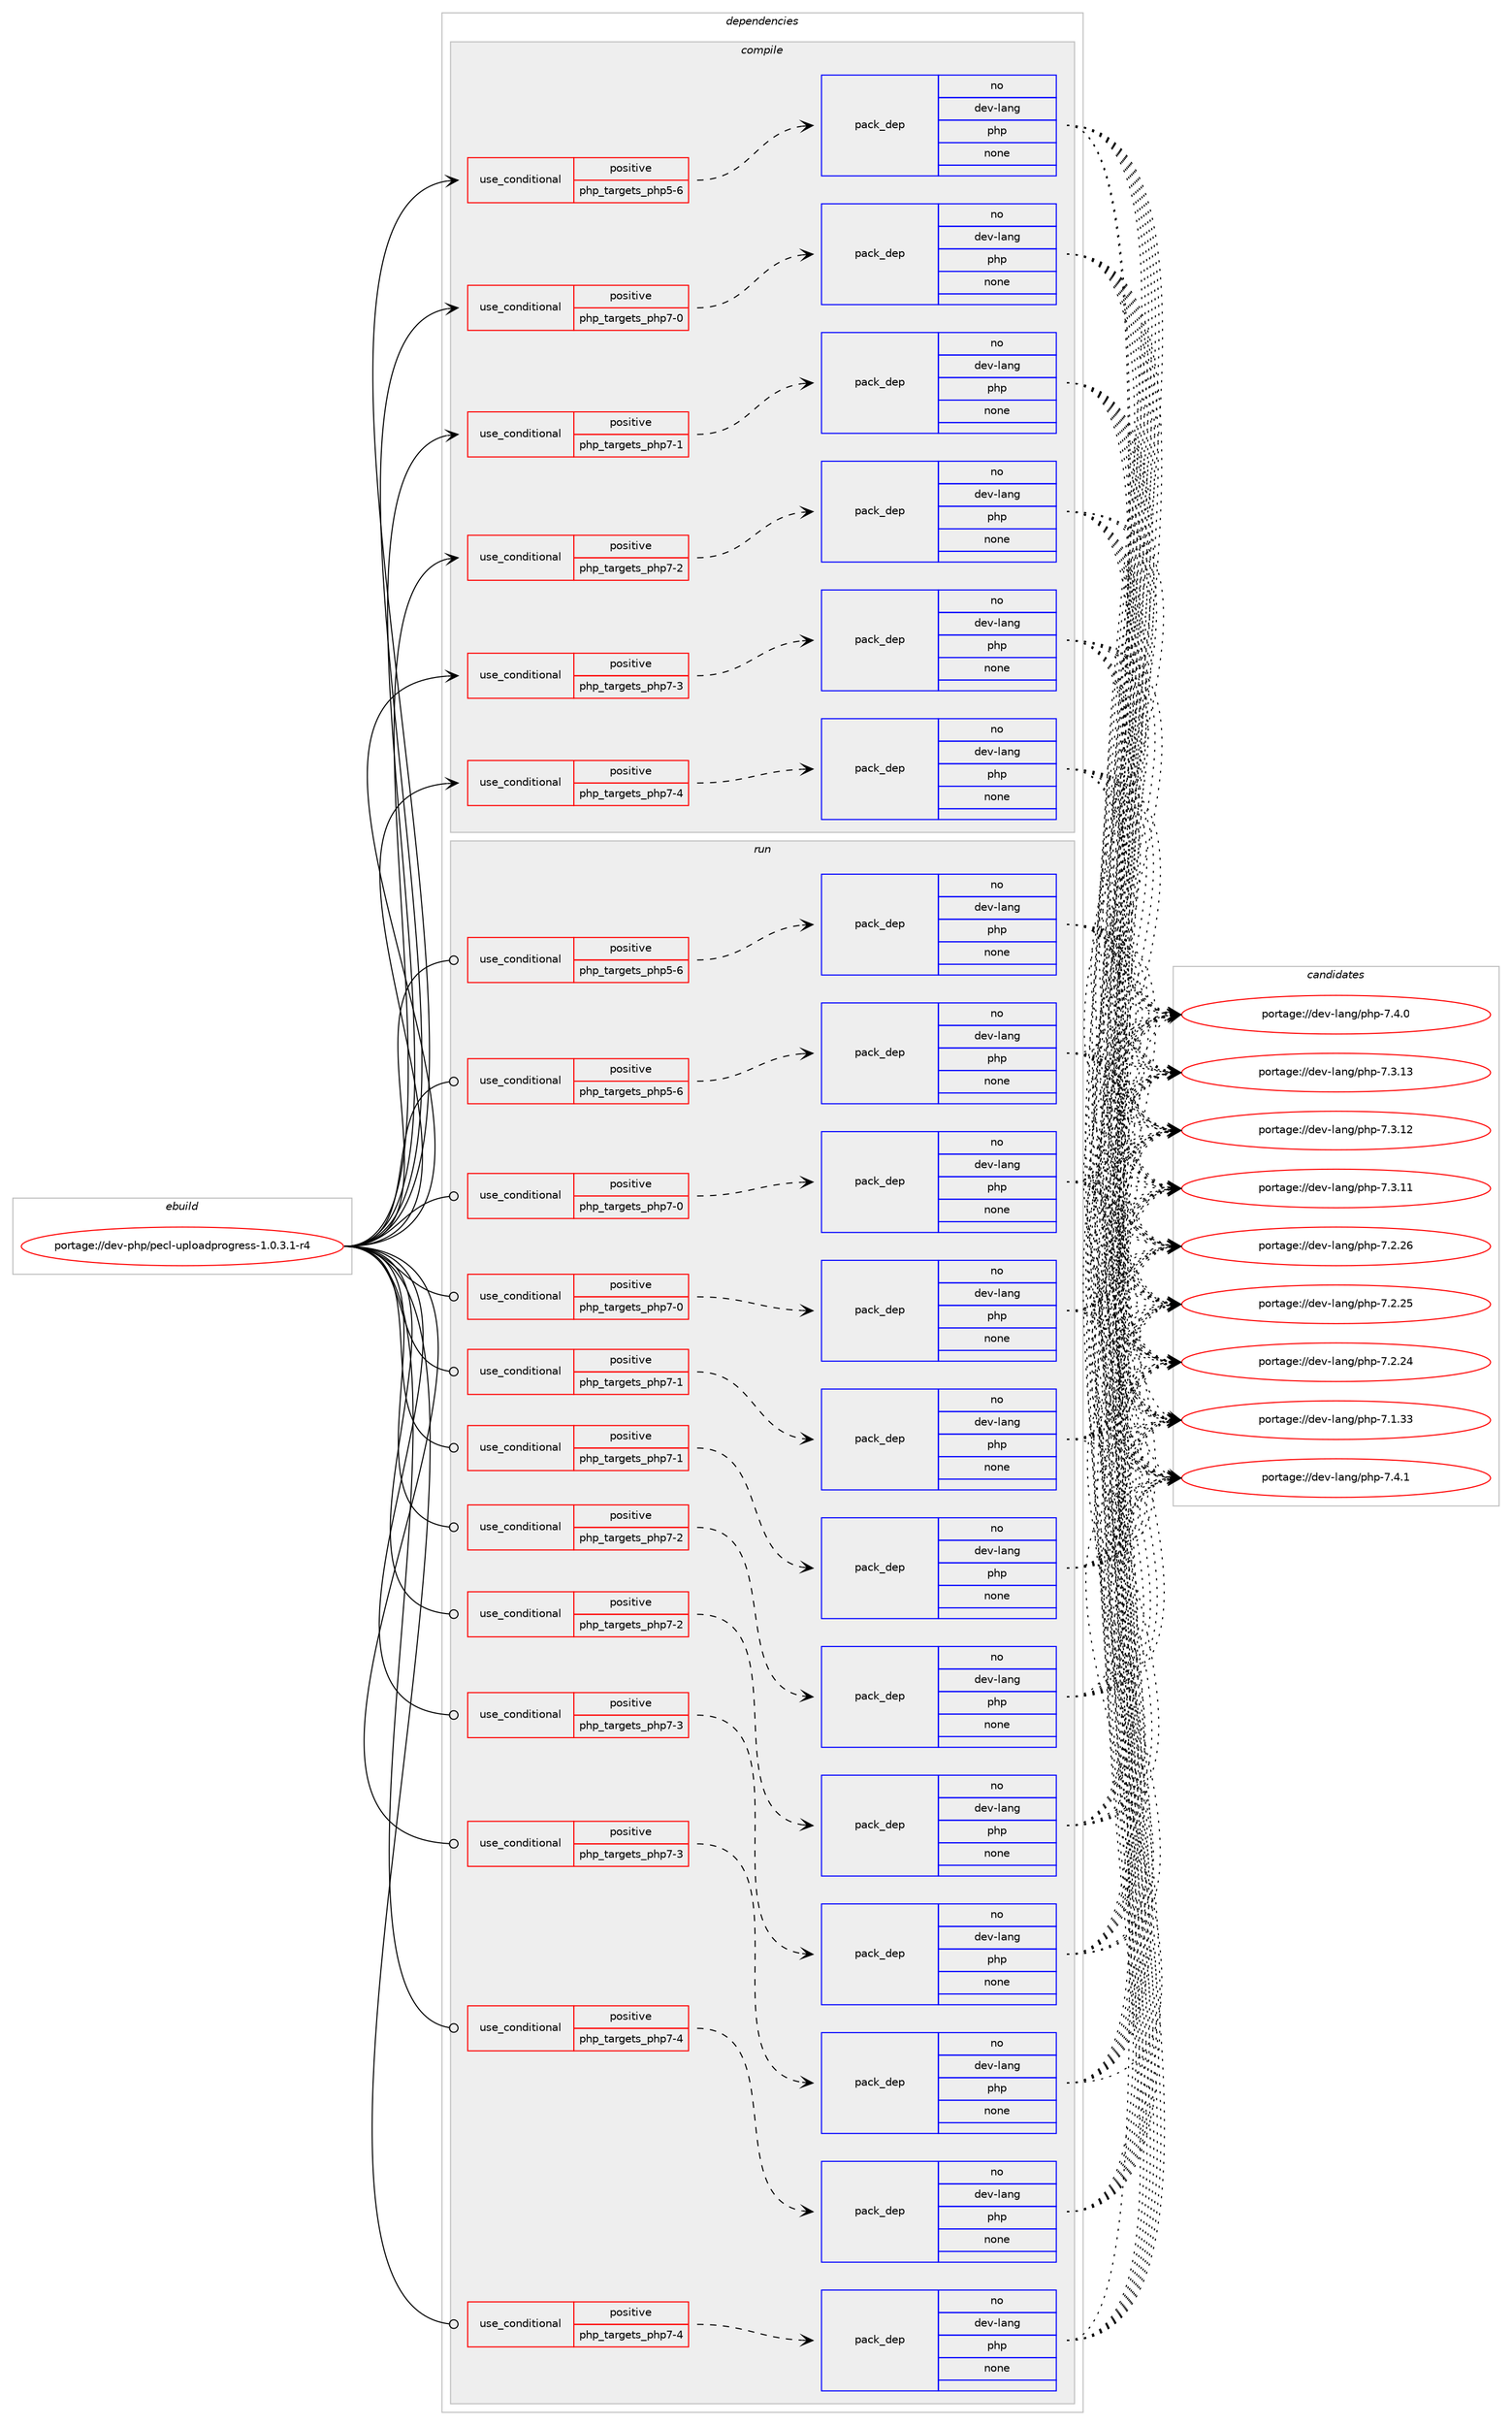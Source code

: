 digraph prolog {

# *************
# Graph options
# *************

newrank=true;
concentrate=true;
compound=true;
graph [rankdir=LR,fontname=Helvetica,fontsize=10,ranksep=1.5];#, ranksep=2.5, nodesep=0.2];
edge  [arrowhead=vee];
node  [fontname=Helvetica,fontsize=10];

# **********
# The ebuild
# **********

subgraph cluster_leftcol {
color=gray;
label=<<i>ebuild</i>>;
id [label="portage://dev-php/pecl-uploadprogress-1.0.3.1-r4", color=red, width=4, href="../dev-php/pecl-uploadprogress-1.0.3.1-r4.svg"];
}

# ****************
# The dependencies
# ****************

subgraph cluster_midcol {
color=gray;
label=<<i>dependencies</i>>;
subgraph cluster_compile {
fillcolor="#eeeeee";
style=filled;
label=<<i>compile</i>>;
subgraph cond120027 {
dependency474942 [label=<<TABLE BORDER="0" CELLBORDER="1" CELLSPACING="0" CELLPADDING="4"><TR><TD ROWSPAN="3" CELLPADDING="10">use_conditional</TD></TR><TR><TD>positive</TD></TR><TR><TD>php_targets_php5-6</TD></TR></TABLE>>, shape=none, color=red];
subgraph pack349893 {
dependency474943 [label=<<TABLE BORDER="0" CELLBORDER="1" CELLSPACING="0" CELLPADDING="4" WIDTH="220"><TR><TD ROWSPAN="6" CELLPADDING="30">pack_dep</TD></TR><TR><TD WIDTH="110">no</TD></TR><TR><TD>dev-lang</TD></TR><TR><TD>php</TD></TR><TR><TD>none</TD></TR><TR><TD></TD></TR></TABLE>>, shape=none, color=blue];
}
dependency474942:e -> dependency474943:w [weight=20,style="dashed",arrowhead="vee"];
}
id:e -> dependency474942:w [weight=20,style="solid",arrowhead="vee"];
subgraph cond120028 {
dependency474944 [label=<<TABLE BORDER="0" CELLBORDER="1" CELLSPACING="0" CELLPADDING="4"><TR><TD ROWSPAN="3" CELLPADDING="10">use_conditional</TD></TR><TR><TD>positive</TD></TR><TR><TD>php_targets_php7-0</TD></TR></TABLE>>, shape=none, color=red];
subgraph pack349894 {
dependency474945 [label=<<TABLE BORDER="0" CELLBORDER="1" CELLSPACING="0" CELLPADDING="4" WIDTH="220"><TR><TD ROWSPAN="6" CELLPADDING="30">pack_dep</TD></TR><TR><TD WIDTH="110">no</TD></TR><TR><TD>dev-lang</TD></TR><TR><TD>php</TD></TR><TR><TD>none</TD></TR><TR><TD></TD></TR></TABLE>>, shape=none, color=blue];
}
dependency474944:e -> dependency474945:w [weight=20,style="dashed",arrowhead="vee"];
}
id:e -> dependency474944:w [weight=20,style="solid",arrowhead="vee"];
subgraph cond120029 {
dependency474946 [label=<<TABLE BORDER="0" CELLBORDER="1" CELLSPACING="0" CELLPADDING="4"><TR><TD ROWSPAN="3" CELLPADDING="10">use_conditional</TD></TR><TR><TD>positive</TD></TR><TR><TD>php_targets_php7-1</TD></TR></TABLE>>, shape=none, color=red];
subgraph pack349895 {
dependency474947 [label=<<TABLE BORDER="0" CELLBORDER="1" CELLSPACING="0" CELLPADDING="4" WIDTH="220"><TR><TD ROWSPAN="6" CELLPADDING="30">pack_dep</TD></TR><TR><TD WIDTH="110">no</TD></TR><TR><TD>dev-lang</TD></TR><TR><TD>php</TD></TR><TR><TD>none</TD></TR><TR><TD></TD></TR></TABLE>>, shape=none, color=blue];
}
dependency474946:e -> dependency474947:w [weight=20,style="dashed",arrowhead="vee"];
}
id:e -> dependency474946:w [weight=20,style="solid",arrowhead="vee"];
subgraph cond120030 {
dependency474948 [label=<<TABLE BORDER="0" CELLBORDER="1" CELLSPACING="0" CELLPADDING="4"><TR><TD ROWSPAN="3" CELLPADDING="10">use_conditional</TD></TR><TR><TD>positive</TD></TR><TR><TD>php_targets_php7-2</TD></TR></TABLE>>, shape=none, color=red];
subgraph pack349896 {
dependency474949 [label=<<TABLE BORDER="0" CELLBORDER="1" CELLSPACING="0" CELLPADDING="4" WIDTH="220"><TR><TD ROWSPAN="6" CELLPADDING="30">pack_dep</TD></TR><TR><TD WIDTH="110">no</TD></TR><TR><TD>dev-lang</TD></TR><TR><TD>php</TD></TR><TR><TD>none</TD></TR><TR><TD></TD></TR></TABLE>>, shape=none, color=blue];
}
dependency474948:e -> dependency474949:w [weight=20,style="dashed",arrowhead="vee"];
}
id:e -> dependency474948:w [weight=20,style="solid",arrowhead="vee"];
subgraph cond120031 {
dependency474950 [label=<<TABLE BORDER="0" CELLBORDER="1" CELLSPACING="0" CELLPADDING="4"><TR><TD ROWSPAN="3" CELLPADDING="10">use_conditional</TD></TR><TR><TD>positive</TD></TR><TR><TD>php_targets_php7-3</TD></TR></TABLE>>, shape=none, color=red];
subgraph pack349897 {
dependency474951 [label=<<TABLE BORDER="0" CELLBORDER="1" CELLSPACING="0" CELLPADDING="4" WIDTH="220"><TR><TD ROWSPAN="6" CELLPADDING="30">pack_dep</TD></TR><TR><TD WIDTH="110">no</TD></TR><TR><TD>dev-lang</TD></TR><TR><TD>php</TD></TR><TR><TD>none</TD></TR><TR><TD></TD></TR></TABLE>>, shape=none, color=blue];
}
dependency474950:e -> dependency474951:w [weight=20,style="dashed",arrowhead="vee"];
}
id:e -> dependency474950:w [weight=20,style="solid",arrowhead="vee"];
subgraph cond120032 {
dependency474952 [label=<<TABLE BORDER="0" CELLBORDER="1" CELLSPACING="0" CELLPADDING="4"><TR><TD ROWSPAN="3" CELLPADDING="10">use_conditional</TD></TR><TR><TD>positive</TD></TR><TR><TD>php_targets_php7-4</TD></TR></TABLE>>, shape=none, color=red];
subgraph pack349898 {
dependency474953 [label=<<TABLE BORDER="0" CELLBORDER="1" CELLSPACING="0" CELLPADDING="4" WIDTH="220"><TR><TD ROWSPAN="6" CELLPADDING="30">pack_dep</TD></TR><TR><TD WIDTH="110">no</TD></TR><TR><TD>dev-lang</TD></TR><TR><TD>php</TD></TR><TR><TD>none</TD></TR><TR><TD></TD></TR></TABLE>>, shape=none, color=blue];
}
dependency474952:e -> dependency474953:w [weight=20,style="dashed",arrowhead="vee"];
}
id:e -> dependency474952:w [weight=20,style="solid",arrowhead="vee"];
}
subgraph cluster_compileandrun {
fillcolor="#eeeeee";
style=filled;
label=<<i>compile and run</i>>;
}
subgraph cluster_run {
fillcolor="#eeeeee";
style=filled;
label=<<i>run</i>>;
subgraph cond120033 {
dependency474954 [label=<<TABLE BORDER="0" CELLBORDER="1" CELLSPACING="0" CELLPADDING="4"><TR><TD ROWSPAN="3" CELLPADDING="10">use_conditional</TD></TR><TR><TD>positive</TD></TR><TR><TD>php_targets_php5-6</TD></TR></TABLE>>, shape=none, color=red];
subgraph pack349899 {
dependency474955 [label=<<TABLE BORDER="0" CELLBORDER="1" CELLSPACING="0" CELLPADDING="4" WIDTH="220"><TR><TD ROWSPAN="6" CELLPADDING="30">pack_dep</TD></TR><TR><TD WIDTH="110">no</TD></TR><TR><TD>dev-lang</TD></TR><TR><TD>php</TD></TR><TR><TD>none</TD></TR><TR><TD></TD></TR></TABLE>>, shape=none, color=blue];
}
dependency474954:e -> dependency474955:w [weight=20,style="dashed",arrowhead="vee"];
}
id:e -> dependency474954:w [weight=20,style="solid",arrowhead="odot"];
subgraph cond120034 {
dependency474956 [label=<<TABLE BORDER="0" CELLBORDER="1" CELLSPACING="0" CELLPADDING="4"><TR><TD ROWSPAN="3" CELLPADDING="10">use_conditional</TD></TR><TR><TD>positive</TD></TR><TR><TD>php_targets_php5-6</TD></TR></TABLE>>, shape=none, color=red];
subgraph pack349900 {
dependency474957 [label=<<TABLE BORDER="0" CELLBORDER="1" CELLSPACING="0" CELLPADDING="4" WIDTH="220"><TR><TD ROWSPAN="6" CELLPADDING="30">pack_dep</TD></TR><TR><TD WIDTH="110">no</TD></TR><TR><TD>dev-lang</TD></TR><TR><TD>php</TD></TR><TR><TD>none</TD></TR><TR><TD></TD></TR></TABLE>>, shape=none, color=blue];
}
dependency474956:e -> dependency474957:w [weight=20,style="dashed",arrowhead="vee"];
}
id:e -> dependency474956:w [weight=20,style="solid",arrowhead="odot"];
subgraph cond120035 {
dependency474958 [label=<<TABLE BORDER="0" CELLBORDER="1" CELLSPACING="0" CELLPADDING="4"><TR><TD ROWSPAN="3" CELLPADDING="10">use_conditional</TD></TR><TR><TD>positive</TD></TR><TR><TD>php_targets_php7-0</TD></TR></TABLE>>, shape=none, color=red];
subgraph pack349901 {
dependency474959 [label=<<TABLE BORDER="0" CELLBORDER="1" CELLSPACING="0" CELLPADDING="4" WIDTH="220"><TR><TD ROWSPAN="6" CELLPADDING="30">pack_dep</TD></TR><TR><TD WIDTH="110">no</TD></TR><TR><TD>dev-lang</TD></TR><TR><TD>php</TD></TR><TR><TD>none</TD></TR><TR><TD></TD></TR></TABLE>>, shape=none, color=blue];
}
dependency474958:e -> dependency474959:w [weight=20,style="dashed",arrowhead="vee"];
}
id:e -> dependency474958:w [weight=20,style="solid",arrowhead="odot"];
subgraph cond120036 {
dependency474960 [label=<<TABLE BORDER="0" CELLBORDER="1" CELLSPACING="0" CELLPADDING="4"><TR><TD ROWSPAN="3" CELLPADDING="10">use_conditional</TD></TR><TR><TD>positive</TD></TR><TR><TD>php_targets_php7-0</TD></TR></TABLE>>, shape=none, color=red];
subgraph pack349902 {
dependency474961 [label=<<TABLE BORDER="0" CELLBORDER="1" CELLSPACING="0" CELLPADDING="4" WIDTH="220"><TR><TD ROWSPAN="6" CELLPADDING="30">pack_dep</TD></TR><TR><TD WIDTH="110">no</TD></TR><TR><TD>dev-lang</TD></TR><TR><TD>php</TD></TR><TR><TD>none</TD></TR><TR><TD></TD></TR></TABLE>>, shape=none, color=blue];
}
dependency474960:e -> dependency474961:w [weight=20,style="dashed",arrowhead="vee"];
}
id:e -> dependency474960:w [weight=20,style="solid",arrowhead="odot"];
subgraph cond120037 {
dependency474962 [label=<<TABLE BORDER="0" CELLBORDER="1" CELLSPACING="0" CELLPADDING="4"><TR><TD ROWSPAN="3" CELLPADDING="10">use_conditional</TD></TR><TR><TD>positive</TD></TR><TR><TD>php_targets_php7-1</TD></TR></TABLE>>, shape=none, color=red];
subgraph pack349903 {
dependency474963 [label=<<TABLE BORDER="0" CELLBORDER="1" CELLSPACING="0" CELLPADDING="4" WIDTH="220"><TR><TD ROWSPAN="6" CELLPADDING="30">pack_dep</TD></TR><TR><TD WIDTH="110">no</TD></TR><TR><TD>dev-lang</TD></TR><TR><TD>php</TD></TR><TR><TD>none</TD></TR><TR><TD></TD></TR></TABLE>>, shape=none, color=blue];
}
dependency474962:e -> dependency474963:w [weight=20,style="dashed",arrowhead="vee"];
}
id:e -> dependency474962:w [weight=20,style="solid",arrowhead="odot"];
subgraph cond120038 {
dependency474964 [label=<<TABLE BORDER="0" CELLBORDER="1" CELLSPACING="0" CELLPADDING="4"><TR><TD ROWSPAN="3" CELLPADDING="10">use_conditional</TD></TR><TR><TD>positive</TD></TR><TR><TD>php_targets_php7-1</TD></TR></TABLE>>, shape=none, color=red];
subgraph pack349904 {
dependency474965 [label=<<TABLE BORDER="0" CELLBORDER="1" CELLSPACING="0" CELLPADDING="4" WIDTH="220"><TR><TD ROWSPAN="6" CELLPADDING="30">pack_dep</TD></TR><TR><TD WIDTH="110">no</TD></TR><TR><TD>dev-lang</TD></TR><TR><TD>php</TD></TR><TR><TD>none</TD></TR><TR><TD></TD></TR></TABLE>>, shape=none, color=blue];
}
dependency474964:e -> dependency474965:w [weight=20,style="dashed",arrowhead="vee"];
}
id:e -> dependency474964:w [weight=20,style="solid",arrowhead="odot"];
subgraph cond120039 {
dependency474966 [label=<<TABLE BORDER="0" CELLBORDER="1" CELLSPACING="0" CELLPADDING="4"><TR><TD ROWSPAN="3" CELLPADDING="10">use_conditional</TD></TR><TR><TD>positive</TD></TR><TR><TD>php_targets_php7-2</TD></TR></TABLE>>, shape=none, color=red];
subgraph pack349905 {
dependency474967 [label=<<TABLE BORDER="0" CELLBORDER="1" CELLSPACING="0" CELLPADDING="4" WIDTH="220"><TR><TD ROWSPAN="6" CELLPADDING="30">pack_dep</TD></TR><TR><TD WIDTH="110">no</TD></TR><TR><TD>dev-lang</TD></TR><TR><TD>php</TD></TR><TR><TD>none</TD></TR><TR><TD></TD></TR></TABLE>>, shape=none, color=blue];
}
dependency474966:e -> dependency474967:w [weight=20,style="dashed",arrowhead="vee"];
}
id:e -> dependency474966:w [weight=20,style="solid",arrowhead="odot"];
subgraph cond120040 {
dependency474968 [label=<<TABLE BORDER="0" CELLBORDER="1" CELLSPACING="0" CELLPADDING="4"><TR><TD ROWSPAN="3" CELLPADDING="10">use_conditional</TD></TR><TR><TD>positive</TD></TR><TR><TD>php_targets_php7-2</TD></TR></TABLE>>, shape=none, color=red];
subgraph pack349906 {
dependency474969 [label=<<TABLE BORDER="0" CELLBORDER="1" CELLSPACING="0" CELLPADDING="4" WIDTH="220"><TR><TD ROWSPAN="6" CELLPADDING="30">pack_dep</TD></TR><TR><TD WIDTH="110">no</TD></TR><TR><TD>dev-lang</TD></TR><TR><TD>php</TD></TR><TR><TD>none</TD></TR><TR><TD></TD></TR></TABLE>>, shape=none, color=blue];
}
dependency474968:e -> dependency474969:w [weight=20,style="dashed",arrowhead="vee"];
}
id:e -> dependency474968:w [weight=20,style="solid",arrowhead="odot"];
subgraph cond120041 {
dependency474970 [label=<<TABLE BORDER="0" CELLBORDER="1" CELLSPACING="0" CELLPADDING="4"><TR><TD ROWSPAN="3" CELLPADDING="10">use_conditional</TD></TR><TR><TD>positive</TD></TR><TR><TD>php_targets_php7-3</TD></TR></TABLE>>, shape=none, color=red];
subgraph pack349907 {
dependency474971 [label=<<TABLE BORDER="0" CELLBORDER="1" CELLSPACING="0" CELLPADDING="4" WIDTH="220"><TR><TD ROWSPAN="6" CELLPADDING="30">pack_dep</TD></TR><TR><TD WIDTH="110">no</TD></TR><TR><TD>dev-lang</TD></TR><TR><TD>php</TD></TR><TR><TD>none</TD></TR><TR><TD></TD></TR></TABLE>>, shape=none, color=blue];
}
dependency474970:e -> dependency474971:w [weight=20,style="dashed",arrowhead="vee"];
}
id:e -> dependency474970:w [weight=20,style="solid",arrowhead="odot"];
subgraph cond120042 {
dependency474972 [label=<<TABLE BORDER="0" CELLBORDER="1" CELLSPACING="0" CELLPADDING="4"><TR><TD ROWSPAN="3" CELLPADDING="10">use_conditional</TD></TR><TR><TD>positive</TD></TR><TR><TD>php_targets_php7-3</TD></TR></TABLE>>, shape=none, color=red];
subgraph pack349908 {
dependency474973 [label=<<TABLE BORDER="0" CELLBORDER="1" CELLSPACING="0" CELLPADDING="4" WIDTH="220"><TR><TD ROWSPAN="6" CELLPADDING="30">pack_dep</TD></TR><TR><TD WIDTH="110">no</TD></TR><TR><TD>dev-lang</TD></TR><TR><TD>php</TD></TR><TR><TD>none</TD></TR><TR><TD></TD></TR></TABLE>>, shape=none, color=blue];
}
dependency474972:e -> dependency474973:w [weight=20,style="dashed",arrowhead="vee"];
}
id:e -> dependency474972:w [weight=20,style="solid",arrowhead="odot"];
subgraph cond120043 {
dependency474974 [label=<<TABLE BORDER="0" CELLBORDER="1" CELLSPACING="0" CELLPADDING="4"><TR><TD ROWSPAN="3" CELLPADDING="10">use_conditional</TD></TR><TR><TD>positive</TD></TR><TR><TD>php_targets_php7-4</TD></TR></TABLE>>, shape=none, color=red];
subgraph pack349909 {
dependency474975 [label=<<TABLE BORDER="0" CELLBORDER="1" CELLSPACING="0" CELLPADDING="4" WIDTH="220"><TR><TD ROWSPAN="6" CELLPADDING="30">pack_dep</TD></TR><TR><TD WIDTH="110">no</TD></TR><TR><TD>dev-lang</TD></TR><TR><TD>php</TD></TR><TR><TD>none</TD></TR><TR><TD></TD></TR></TABLE>>, shape=none, color=blue];
}
dependency474974:e -> dependency474975:w [weight=20,style="dashed",arrowhead="vee"];
}
id:e -> dependency474974:w [weight=20,style="solid",arrowhead="odot"];
subgraph cond120044 {
dependency474976 [label=<<TABLE BORDER="0" CELLBORDER="1" CELLSPACING="0" CELLPADDING="4"><TR><TD ROWSPAN="3" CELLPADDING="10">use_conditional</TD></TR><TR><TD>positive</TD></TR><TR><TD>php_targets_php7-4</TD></TR></TABLE>>, shape=none, color=red];
subgraph pack349910 {
dependency474977 [label=<<TABLE BORDER="0" CELLBORDER="1" CELLSPACING="0" CELLPADDING="4" WIDTH="220"><TR><TD ROWSPAN="6" CELLPADDING="30">pack_dep</TD></TR><TR><TD WIDTH="110">no</TD></TR><TR><TD>dev-lang</TD></TR><TR><TD>php</TD></TR><TR><TD>none</TD></TR><TR><TD></TD></TR></TABLE>>, shape=none, color=blue];
}
dependency474976:e -> dependency474977:w [weight=20,style="dashed",arrowhead="vee"];
}
id:e -> dependency474976:w [weight=20,style="solid",arrowhead="odot"];
}
}

# **************
# The candidates
# **************

subgraph cluster_choices {
rank=same;
color=gray;
label=<<i>candidates</i>>;

subgraph choice349893 {
color=black;
nodesep=1;
choice100101118451089711010347112104112455546524649 [label="portage://dev-lang/php-7.4.1", color=red, width=4,href="../dev-lang/php-7.4.1.svg"];
choice100101118451089711010347112104112455546524648 [label="portage://dev-lang/php-7.4.0", color=red, width=4,href="../dev-lang/php-7.4.0.svg"];
choice10010111845108971101034711210411245554651464951 [label="portage://dev-lang/php-7.3.13", color=red, width=4,href="../dev-lang/php-7.3.13.svg"];
choice10010111845108971101034711210411245554651464950 [label="portage://dev-lang/php-7.3.12", color=red, width=4,href="../dev-lang/php-7.3.12.svg"];
choice10010111845108971101034711210411245554651464949 [label="portage://dev-lang/php-7.3.11", color=red, width=4,href="../dev-lang/php-7.3.11.svg"];
choice10010111845108971101034711210411245554650465054 [label="portage://dev-lang/php-7.2.26", color=red, width=4,href="../dev-lang/php-7.2.26.svg"];
choice10010111845108971101034711210411245554650465053 [label="portage://dev-lang/php-7.2.25", color=red, width=4,href="../dev-lang/php-7.2.25.svg"];
choice10010111845108971101034711210411245554650465052 [label="portage://dev-lang/php-7.2.24", color=red, width=4,href="../dev-lang/php-7.2.24.svg"];
choice10010111845108971101034711210411245554649465151 [label="portage://dev-lang/php-7.1.33", color=red, width=4,href="../dev-lang/php-7.1.33.svg"];
dependency474943:e -> choice100101118451089711010347112104112455546524649:w [style=dotted,weight="100"];
dependency474943:e -> choice100101118451089711010347112104112455546524648:w [style=dotted,weight="100"];
dependency474943:e -> choice10010111845108971101034711210411245554651464951:w [style=dotted,weight="100"];
dependency474943:e -> choice10010111845108971101034711210411245554651464950:w [style=dotted,weight="100"];
dependency474943:e -> choice10010111845108971101034711210411245554651464949:w [style=dotted,weight="100"];
dependency474943:e -> choice10010111845108971101034711210411245554650465054:w [style=dotted,weight="100"];
dependency474943:e -> choice10010111845108971101034711210411245554650465053:w [style=dotted,weight="100"];
dependency474943:e -> choice10010111845108971101034711210411245554650465052:w [style=dotted,weight="100"];
dependency474943:e -> choice10010111845108971101034711210411245554649465151:w [style=dotted,weight="100"];
}
subgraph choice349894 {
color=black;
nodesep=1;
choice100101118451089711010347112104112455546524649 [label="portage://dev-lang/php-7.4.1", color=red, width=4,href="../dev-lang/php-7.4.1.svg"];
choice100101118451089711010347112104112455546524648 [label="portage://dev-lang/php-7.4.0", color=red, width=4,href="../dev-lang/php-7.4.0.svg"];
choice10010111845108971101034711210411245554651464951 [label="portage://dev-lang/php-7.3.13", color=red, width=4,href="../dev-lang/php-7.3.13.svg"];
choice10010111845108971101034711210411245554651464950 [label="portage://dev-lang/php-7.3.12", color=red, width=4,href="../dev-lang/php-7.3.12.svg"];
choice10010111845108971101034711210411245554651464949 [label="portage://dev-lang/php-7.3.11", color=red, width=4,href="../dev-lang/php-7.3.11.svg"];
choice10010111845108971101034711210411245554650465054 [label="portage://dev-lang/php-7.2.26", color=red, width=4,href="../dev-lang/php-7.2.26.svg"];
choice10010111845108971101034711210411245554650465053 [label="portage://dev-lang/php-7.2.25", color=red, width=4,href="../dev-lang/php-7.2.25.svg"];
choice10010111845108971101034711210411245554650465052 [label="portage://dev-lang/php-7.2.24", color=red, width=4,href="../dev-lang/php-7.2.24.svg"];
choice10010111845108971101034711210411245554649465151 [label="portage://dev-lang/php-7.1.33", color=red, width=4,href="../dev-lang/php-7.1.33.svg"];
dependency474945:e -> choice100101118451089711010347112104112455546524649:w [style=dotted,weight="100"];
dependency474945:e -> choice100101118451089711010347112104112455546524648:w [style=dotted,weight="100"];
dependency474945:e -> choice10010111845108971101034711210411245554651464951:w [style=dotted,weight="100"];
dependency474945:e -> choice10010111845108971101034711210411245554651464950:w [style=dotted,weight="100"];
dependency474945:e -> choice10010111845108971101034711210411245554651464949:w [style=dotted,weight="100"];
dependency474945:e -> choice10010111845108971101034711210411245554650465054:w [style=dotted,weight="100"];
dependency474945:e -> choice10010111845108971101034711210411245554650465053:w [style=dotted,weight="100"];
dependency474945:e -> choice10010111845108971101034711210411245554650465052:w [style=dotted,weight="100"];
dependency474945:e -> choice10010111845108971101034711210411245554649465151:w [style=dotted,weight="100"];
}
subgraph choice349895 {
color=black;
nodesep=1;
choice100101118451089711010347112104112455546524649 [label="portage://dev-lang/php-7.4.1", color=red, width=4,href="../dev-lang/php-7.4.1.svg"];
choice100101118451089711010347112104112455546524648 [label="portage://dev-lang/php-7.4.0", color=red, width=4,href="../dev-lang/php-7.4.0.svg"];
choice10010111845108971101034711210411245554651464951 [label="portage://dev-lang/php-7.3.13", color=red, width=4,href="../dev-lang/php-7.3.13.svg"];
choice10010111845108971101034711210411245554651464950 [label="portage://dev-lang/php-7.3.12", color=red, width=4,href="../dev-lang/php-7.3.12.svg"];
choice10010111845108971101034711210411245554651464949 [label="portage://dev-lang/php-7.3.11", color=red, width=4,href="../dev-lang/php-7.3.11.svg"];
choice10010111845108971101034711210411245554650465054 [label="portage://dev-lang/php-7.2.26", color=red, width=4,href="../dev-lang/php-7.2.26.svg"];
choice10010111845108971101034711210411245554650465053 [label="portage://dev-lang/php-7.2.25", color=red, width=4,href="../dev-lang/php-7.2.25.svg"];
choice10010111845108971101034711210411245554650465052 [label="portage://dev-lang/php-7.2.24", color=red, width=4,href="../dev-lang/php-7.2.24.svg"];
choice10010111845108971101034711210411245554649465151 [label="portage://dev-lang/php-7.1.33", color=red, width=4,href="../dev-lang/php-7.1.33.svg"];
dependency474947:e -> choice100101118451089711010347112104112455546524649:w [style=dotted,weight="100"];
dependency474947:e -> choice100101118451089711010347112104112455546524648:w [style=dotted,weight="100"];
dependency474947:e -> choice10010111845108971101034711210411245554651464951:w [style=dotted,weight="100"];
dependency474947:e -> choice10010111845108971101034711210411245554651464950:w [style=dotted,weight="100"];
dependency474947:e -> choice10010111845108971101034711210411245554651464949:w [style=dotted,weight="100"];
dependency474947:e -> choice10010111845108971101034711210411245554650465054:w [style=dotted,weight="100"];
dependency474947:e -> choice10010111845108971101034711210411245554650465053:w [style=dotted,weight="100"];
dependency474947:e -> choice10010111845108971101034711210411245554650465052:w [style=dotted,weight="100"];
dependency474947:e -> choice10010111845108971101034711210411245554649465151:w [style=dotted,weight="100"];
}
subgraph choice349896 {
color=black;
nodesep=1;
choice100101118451089711010347112104112455546524649 [label="portage://dev-lang/php-7.4.1", color=red, width=4,href="../dev-lang/php-7.4.1.svg"];
choice100101118451089711010347112104112455546524648 [label="portage://dev-lang/php-7.4.0", color=red, width=4,href="../dev-lang/php-7.4.0.svg"];
choice10010111845108971101034711210411245554651464951 [label="portage://dev-lang/php-7.3.13", color=red, width=4,href="../dev-lang/php-7.3.13.svg"];
choice10010111845108971101034711210411245554651464950 [label="portage://dev-lang/php-7.3.12", color=red, width=4,href="../dev-lang/php-7.3.12.svg"];
choice10010111845108971101034711210411245554651464949 [label="portage://dev-lang/php-7.3.11", color=red, width=4,href="../dev-lang/php-7.3.11.svg"];
choice10010111845108971101034711210411245554650465054 [label="portage://dev-lang/php-7.2.26", color=red, width=4,href="../dev-lang/php-7.2.26.svg"];
choice10010111845108971101034711210411245554650465053 [label="portage://dev-lang/php-7.2.25", color=red, width=4,href="../dev-lang/php-7.2.25.svg"];
choice10010111845108971101034711210411245554650465052 [label="portage://dev-lang/php-7.2.24", color=red, width=4,href="../dev-lang/php-7.2.24.svg"];
choice10010111845108971101034711210411245554649465151 [label="portage://dev-lang/php-7.1.33", color=red, width=4,href="../dev-lang/php-7.1.33.svg"];
dependency474949:e -> choice100101118451089711010347112104112455546524649:w [style=dotted,weight="100"];
dependency474949:e -> choice100101118451089711010347112104112455546524648:w [style=dotted,weight="100"];
dependency474949:e -> choice10010111845108971101034711210411245554651464951:w [style=dotted,weight="100"];
dependency474949:e -> choice10010111845108971101034711210411245554651464950:w [style=dotted,weight="100"];
dependency474949:e -> choice10010111845108971101034711210411245554651464949:w [style=dotted,weight="100"];
dependency474949:e -> choice10010111845108971101034711210411245554650465054:w [style=dotted,weight="100"];
dependency474949:e -> choice10010111845108971101034711210411245554650465053:w [style=dotted,weight="100"];
dependency474949:e -> choice10010111845108971101034711210411245554650465052:w [style=dotted,weight="100"];
dependency474949:e -> choice10010111845108971101034711210411245554649465151:w [style=dotted,weight="100"];
}
subgraph choice349897 {
color=black;
nodesep=1;
choice100101118451089711010347112104112455546524649 [label="portage://dev-lang/php-7.4.1", color=red, width=4,href="../dev-lang/php-7.4.1.svg"];
choice100101118451089711010347112104112455546524648 [label="portage://dev-lang/php-7.4.0", color=red, width=4,href="../dev-lang/php-7.4.0.svg"];
choice10010111845108971101034711210411245554651464951 [label="portage://dev-lang/php-7.3.13", color=red, width=4,href="../dev-lang/php-7.3.13.svg"];
choice10010111845108971101034711210411245554651464950 [label="portage://dev-lang/php-7.3.12", color=red, width=4,href="../dev-lang/php-7.3.12.svg"];
choice10010111845108971101034711210411245554651464949 [label="portage://dev-lang/php-7.3.11", color=red, width=4,href="../dev-lang/php-7.3.11.svg"];
choice10010111845108971101034711210411245554650465054 [label="portage://dev-lang/php-7.2.26", color=red, width=4,href="../dev-lang/php-7.2.26.svg"];
choice10010111845108971101034711210411245554650465053 [label="portage://dev-lang/php-7.2.25", color=red, width=4,href="../dev-lang/php-7.2.25.svg"];
choice10010111845108971101034711210411245554650465052 [label="portage://dev-lang/php-7.2.24", color=red, width=4,href="../dev-lang/php-7.2.24.svg"];
choice10010111845108971101034711210411245554649465151 [label="portage://dev-lang/php-7.1.33", color=red, width=4,href="../dev-lang/php-7.1.33.svg"];
dependency474951:e -> choice100101118451089711010347112104112455546524649:w [style=dotted,weight="100"];
dependency474951:e -> choice100101118451089711010347112104112455546524648:w [style=dotted,weight="100"];
dependency474951:e -> choice10010111845108971101034711210411245554651464951:w [style=dotted,weight="100"];
dependency474951:e -> choice10010111845108971101034711210411245554651464950:w [style=dotted,weight="100"];
dependency474951:e -> choice10010111845108971101034711210411245554651464949:w [style=dotted,weight="100"];
dependency474951:e -> choice10010111845108971101034711210411245554650465054:w [style=dotted,weight="100"];
dependency474951:e -> choice10010111845108971101034711210411245554650465053:w [style=dotted,weight="100"];
dependency474951:e -> choice10010111845108971101034711210411245554650465052:w [style=dotted,weight="100"];
dependency474951:e -> choice10010111845108971101034711210411245554649465151:w [style=dotted,weight="100"];
}
subgraph choice349898 {
color=black;
nodesep=1;
choice100101118451089711010347112104112455546524649 [label="portage://dev-lang/php-7.4.1", color=red, width=4,href="../dev-lang/php-7.4.1.svg"];
choice100101118451089711010347112104112455546524648 [label="portage://dev-lang/php-7.4.0", color=red, width=4,href="../dev-lang/php-7.4.0.svg"];
choice10010111845108971101034711210411245554651464951 [label="portage://dev-lang/php-7.3.13", color=red, width=4,href="../dev-lang/php-7.3.13.svg"];
choice10010111845108971101034711210411245554651464950 [label="portage://dev-lang/php-7.3.12", color=red, width=4,href="../dev-lang/php-7.3.12.svg"];
choice10010111845108971101034711210411245554651464949 [label="portage://dev-lang/php-7.3.11", color=red, width=4,href="../dev-lang/php-7.3.11.svg"];
choice10010111845108971101034711210411245554650465054 [label="portage://dev-lang/php-7.2.26", color=red, width=4,href="../dev-lang/php-7.2.26.svg"];
choice10010111845108971101034711210411245554650465053 [label="portage://dev-lang/php-7.2.25", color=red, width=4,href="../dev-lang/php-7.2.25.svg"];
choice10010111845108971101034711210411245554650465052 [label="portage://dev-lang/php-7.2.24", color=red, width=4,href="../dev-lang/php-7.2.24.svg"];
choice10010111845108971101034711210411245554649465151 [label="portage://dev-lang/php-7.1.33", color=red, width=4,href="../dev-lang/php-7.1.33.svg"];
dependency474953:e -> choice100101118451089711010347112104112455546524649:w [style=dotted,weight="100"];
dependency474953:e -> choice100101118451089711010347112104112455546524648:w [style=dotted,weight="100"];
dependency474953:e -> choice10010111845108971101034711210411245554651464951:w [style=dotted,weight="100"];
dependency474953:e -> choice10010111845108971101034711210411245554651464950:w [style=dotted,weight="100"];
dependency474953:e -> choice10010111845108971101034711210411245554651464949:w [style=dotted,weight="100"];
dependency474953:e -> choice10010111845108971101034711210411245554650465054:w [style=dotted,weight="100"];
dependency474953:e -> choice10010111845108971101034711210411245554650465053:w [style=dotted,weight="100"];
dependency474953:e -> choice10010111845108971101034711210411245554650465052:w [style=dotted,weight="100"];
dependency474953:e -> choice10010111845108971101034711210411245554649465151:w [style=dotted,weight="100"];
}
subgraph choice349899 {
color=black;
nodesep=1;
choice100101118451089711010347112104112455546524649 [label="portage://dev-lang/php-7.4.1", color=red, width=4,href="../dev-lang/php-7.4.1.svg"];
choice100101118451089711010347112104112455546524648 [label="portage://dev-lang/php-7.4.0", color=red, width=4,href="../dev-lang/php-7.4.0.svg"];
choice10010111845108971101034711210411245554651464951 [label="portage://dev-lang/php-7.3.13", color=red, width=4,href="../dev-lang/php-7.3.13.svg"];
choice10010111845108971101034711210411245554651464950 [label="portage://dev-lang/php-7.3.12", color=red, width=4,href="../dev-lang/php-7.3.12.svg"];
choice10010111845108971101034711210411245554651464949 [label="portage://dev-lang/php-7.3.11", color=red, width=4,href="../dev-lang/php-7.3.11.svg"];
choice10010111845108971101034711210411245554650465054 [label="portage://dev-lang/php-7.2.26", color=red, width=4,href="../dev-lang/php-7.2.26.svg"];
choice10010111845108971101034711210411245554650465053 [label="portage://dev-lang/php-7.2.25", color=red, width=4,href="../dev-lang/php-7.2.25.svg"];
choice10010111845108971101034711210411245554650465052 [label="portage://dev-lang/php-7.2.24", color=red, width=4,href="../dev-lang/php-7.2.24.svg"];
choice10010111845108971101034711210411245554649465151 [label="portage://dev-lang/php-7.1.33", color=red, width=4,href="../dev-lang/php-7.1.33.svg"];
dependency474955:e -> choice100101118451089711010347112104112455546524649:w [style=dotted,weight="100"];
dependency474955:e -> choice100101118451089711010347112104112455546524648:w [style=dotted,weight="100"];
dependency474955:e -> choice10010111845108971101034711210411245554651464951:w [style=dotted,weight="100"];
dependency474955:e -> choice10010111845108971101034711210411245554651464950:w [style=dotted,weight="100"];
dependency474955:e -> choice10010111845108971101034711210411245554651464949:w [style=dotted,weight="100"];
dependency474955:e -> choice10010111845108971101034711210411245554650465054:w [style=dotted,weight="100"];
dependency474955:e -> choice10010111845108971101034711210411245554650465053:w [style=dotted,weight="100"];
dependency474955:e -> choice10010111845108971101034711210411245554650465052:w [style=dotted,weight="100"];
dependency474955:e -> choice10010111845108971101034711210411245554649465151:w [style=dotted,weight="100"];
}
subgraph choice349900 {
color=black;
nodesep=1;
choice100101118451089711010347112104112455546524649 [label="portage://dev-lang/php-7.4.1", color=red, width=4,href="../dev-lang/php-7.4.1.svg"];
choice100101118451089711010347112104112455546524648 [label="portage://dev-lang/php-7.4.0", color=red, width=4,href="../dev-lang/php-7.4.0.svg"];
choice10010111845108971101034711210411245554651464951 [label="portage://dev-lang/php-7.3.13", color=red, width=4,href="../dev-lang/php-7.3.13.svg"];
choice10010111845108971101034711210411245554651464950 [label="portage://dev-lang/php-7.3.12", color=red, width=4,href="../dev-lang/php-7.3.12.svg"];
choice10010111845108971101034711210411245554651464949 [label="portage://dev-lang/php-7.3.11", color=red, width=4,href="../dev-lang/php-7.3.11.svg"];
choice10010111845108971101034711210411245554650465054 [label="portage://dev-lang/php-7.2.26", color=red, width=4,href="../dev-lang/php-7.2.26.svg"];
choice10010111845108971101034711210411245554650465053 [label="portage://dev-lang/php-7.2.25", color=red, width=4,href="../dev-lang/php-7.2.25.svg"];
choice10010111845108971101034711210411245554650465052 [label="portage://dev-lang/php-7.2.24", color=red, width=4,href="../dev-lang/php-7.2.24.svg"];
choice10010111845108971101034711210411245554649465151 [label="portage://dev-lang/php-7.1.33", color=red, width=4,href="../dev-lang/php-7.1.33.svg"];
dependency474957:e -> choice100101118451089711010347112104112455546524649:w [style=dotted,weight="100"];
dependency474957:e -> choice100101118451089711010347112104112455546524648:w [style=dotted,weight="100"];
dependency474957:e -> choice10010111845108971101034711210411245554651464951:w [style=dotted,weight="100"];
dependency474957:e -> choice10010111845108971101034711210411245554651464950:w [style=dotted,weight="100"];
dependency474957:e -> choice10010111845108971101034711210411245554651464949:w [style=dotted,weight="100"];
dependency474957:e -> choice10010111845108971101034711210411245554650465054:w [style=dotted,weight="100"];
dependency474957:e -> choice10010111845108971101034711210411245554650465053:w [style=dotted,weight="100"];
dependency474957:e -> choice10010111845108971101034711210411245554650465052:w [style=dotted,weight="100"];
dependency474957:e -> choice10010111845108971101034711210411245554649465151:w [style=dotted,weight="100"];
}
subgraph choice349901 {
color=black;
nodesep=1;
choice100101118451089711010347112104112455546524649 [label="portage://dev-lang/php-7.4.1", color=red, width=4,href="../dev-lang/php-7.4.1.svg"];
choice100101118451089711010347112104112455546524648 [label="portage://dev-lang/php-7.4.0", color=red, width=4,href="../dev-lang/php-7.4.0.svg"];
choice10010111845108971101034711210411245554651464951 [label="portage://dev-lang/php-7.3.13", color=red, width=4,href="../dev-lang/php-7.3.13.svg"];
choice10010111845108971101034711210411245554651464950 [label="portage://dev-lang/php-7.3.12", color=red, width=4,href="../dev-lang/php-7.3.12.svg"];
choice10010111845108971101034711210411245554651464949 [label="portage://dev-lang/php-7.3.11", color=red, width=4,href="../dev-lang/php-7.3.11.svg"];
choice10010111845108971101034711210411245554650465054 [label="portage://dev-lang/php-7.2.26", color=red, width=4,href="../dev-lang/php-7.2.26.svg"];
choice10010111845108971101034711210411245554650465053 [label="portage://dev-lang/php-7.2.25", color=red, width=4,href="../dev-lang/php-7.2.25.svg"];
choice10010111845108971101034711210411245554650465052 [label="portage://dev-lang/php-7.2.24", color=red, width=4,href="../dev-lang/php-7.2.24.svg"];
choice10010111845108971101034711210411245554649465151 [label="portage://dev-lang/php-7.1.33", color=red, width=4,href="../dev-lang/php-7.1.33.svg"];
dependency474959:e -> choice100101118451089711010347112104112455546524649:w [style=dotted,weight="100"];
dependency474959:e -> choice100101118451089711010347112104112455546524648:w [style=dotted,weight="100"];
dependency474959:e -> choice10010111845108971101034711210411245554651464951:w [style=dotted,weight="100"];
dependency474959:e -> choice10010111845108971101034711210411245554651464950:w [style=dotted,weight="100"];
dependency474959:e -> choice10010111845108971101034711210411245554651464949:w [style=dotted,weight="100"];
dependency474959:e -> choice10010111845108971101034711210411245554650465054:w [style=dotted,weight="100"];
dependency474959:e -> choice10010111845108971101034711210411245554650465053:w [style=dotted,weight="100"];
dependency474959:e -> choice10010111845108971101034711210411245554650465052:w [style=dotted,weight="100"];
dependency474959:e -> choice10010111845108971101034711210411245554649465151:w [style=dotted,weight="100"];
}
subgraph choice349902 {
color=black;
nodesep=1;
choice100101118451089711010347112104112455546524649 [label="portage://dev-lang/php-7.4.1", color=red, width=4,href="../dev-lang/php-7.4.1.svg"];
choice100101118451089711010347112104112455546524648 [label="portage://dev-lang/php-7.4.0", color=red, width=4,href="../dev-lang/php-7.4.0.svg"];
choice10010111845108971101034711210411245554651464951 [label="portage://dev-lang/php-7.3.13", color=red, width=4,href="../dev-lang/php-7.3.13.svg"];
choice10010111845108971101034711210411245554651464950 [label="portage://dev-lang/php-7.3.12", color=red, width=4,href="../dev-lang/php-7.3.12.svg"];
choice10010111845108971101034711210411245554651464949 [label="portage://dev-lang/php-7.3.11", color=red, width=4,href="../dev-lang/php-7.3.11.svg"];
choice10010111845108971101034711210411245554650465054 [label="portage://dev-lang/php-7.2.26", color=red, width=4,href="../dev-lang/php-7.2.26.svg"];
choice10010111845108971101034711210411245554650465053 [label="portage://dev-lang/php-7.2.25", color=red, width=4,href="../dev-lang/php-7.2.25.svg"];
choice10010111845108971101034711210411245554650465052 [label="portage://dev-lang/php-7.2.24", color=red, width=4,href="../dev-lang/php-7.2.24.svg"];
choice10010111845108971101034711210411245554649465151 [label="portage://dev-lang/php-7.1.33", color=red, width=4,href="../dev-lang/php-7.1.33.svg"];
dependency474961:e -> choice100101118451089711010347112104112455546524649:w [style=dotted,weight="100"];
dependency474961:e -> choice100101118451089711010347112104112455546524648:w [style=dotted,weight="100"];
dependency474961:e -> choice10010111845108971101034711210411245554651464951:w [style=dotted,weight="100"];
dependency474961:e -> choice10010111845108971101034711210411245554651464950:w [style=dotted,weight="100"];
dependency474961:e -> choice10010111845108971101034711210411245554651464949:w [style=dotted,weight="100"];
dependency474961:e -> choice10010111845108971101034711210411245554650465054:w [style=dotted,weight="100"];
dependency474961:e -> choice10010111845108971101034711210411245554650465053:w [style=dotted,weight="100"];
dependency474961:e -> choice10010111845108971101034711210411245554650465052:w [style=dotted,weight="100"];
dependency474961:e -> choice10010111845108971101034711210411245554649465151:w [style=dotted,weight="100"];
}
subgraph choice349903 {
color=black;
nodesep=1;
choice100101118451089711010347112104112455546524649 [label="portage://dev-lang/php-7.4.1", color=red, width=4,href="../dev-lang/php-7.4.1.svg"];
choice100101118451089711010347112104112455546524648 [label="portage://dev-lang/php-7.4.0", color=red, width=4,href="../dev-lang/php-7.4.0.svg"];
choice10010111845108971101034711210411245554651464951 [label="portage://dev-lang/php-7.3.13", color=red, width=4,href="../dev-lang/php-7.3.13.svg"];
choice10010111845108971101034711210411245554651464950 [label="portage://dev-lang/php-7.3.12", color=red, width=4,href="../dev-lang/php-7.3.12.svg"];
choice10010111845108971101034711210411245554651464949 [label="portage://dev-lang/php-7.3.11", color=red, width=4,href="../dev-lang/php-7.3.11.svg"];
choice10010111845108971101034711210411245554650465054 [label="portage://dev-lang/php-7.2.26", color=red, width=4,href="../dev-lang/php-7.2.26.svg"];
choice10010111845108971101034711210411245554650465053 [label="portage://dev-lang/php-7.2.25", color=red, width=4,href="../dev-lang/php-7.2.25.svg"];
choice10010111845108971101034711210411245554650465052 [label="portage://dev-lang/php-7.2.24", color=red, width=4,href="../dev-lang/php-7.2.24.svg"];
choice10010111845108971101034711210411245554649465151 [label="portage://dev-lang/php-7.1.33", color=red, width=4,href="../dev-lang/php-7.1.33.svg"];
dependency474963:e -> choice100101118451089711010347112104112455546524649:w [style=dotted,weight="100"];
dependency474963:e -> choice100101118451089711010347112104112455546524648:w [style=dotted,weight="100"];
dependency474963:e -> choice10010111845108971101034711210411245554651464951:w [style=dotted,weight="100"];
dependency474963:e -> choice10010111845108971101034711210411245554651464950:w [style=dotted,weight="100"];
dependency474963:e -> choice10010111845108971101034711210411245554651464949:w [style=dotted,weight="100"];
dependency474963:e -> choice10010111845108971101034711210411245554650465054:w [style=dotted,weight="100"];
dependency474963:e -> choice10010111845108971101034711210411245554650465053:w [style=dotted,weight="100"];
dependency474963:e -> choice10010111845108971101034711210411245554650465052:w [style=dotted,weight="100"];
dependency474963:e -> choice10010111845108971101034711210411245554649465151:w [style=dotted,weight="100"];
}
subgraph choice349904 {
color=black;
nodesep=1;
choice100101118451089711010347112104112455546524649 [label="portage://dev-lang/php-7.4.1", color=red, width=4,href="../dev-lang/php-7.4.1.svg"];
choice100101118451089711010347112104112455546524648 [label="portage://dev-lang/php-7.4.0", color=red, width=4,href="../dev-lang/php-7.4.0.svg"];
choice10010111845108971101034711210411245554651464951 [label="portage://dev-lang/php-7.3.13", color=red, width=4,href="../dev-lang/php-7.3.13.svg"];
choice10010111845108971101034711210411245554651464950 [label="portage://dev-lang/php-7.3.12", color=red, width=4,href="../dev-lang/php-7.3.12.svg"];
choice10010111845108971101034711210411245554651464949 [label="portage://dev-lang/php-7.3.11", color=red, width=4,href="../dev-lang/php-7.3.11.svg"];
choice10010111845108971101034711210411245554650465054 [label="portage://dev-lang/php-7.2.26", color=red, width=4,href="../dev-lang/php-7.2.26.svg"];
choice10010111845108971101034711210411245554650465053 [label="portage://dev-lang/php-7.2.25", color=red, width=4,href="../dev-lang/php-7.2.25.svg"];
choice10010111845108971101034711210411245554650465052 [label="portage://dev-lang/php-7.2.24", color=red, width=4,href="../dev-lang/php-7.2.24.svg"];
choice10010111845108971101034711210411245554649465151 [label="portage://dev-lang/php-7.1.33", color=red, width=4,href="../dev-lang/php-7.1.33.svg"];
dependency474965:e -> choice100101118451089711010347112104112455546524649:w [style=dotted,weight="100"];
dependency474965:e -> choice100101118451089711010347112104112455546524648:w [style=dotted,weight="100"];
dependency474965:e -> choice10010111845108971101034711210411245554651464951:w [style=dotted,weight="100"];
dependency474965:e -> choice10010111845108971101034711210411245554651464950:w [style=dotted,weight="100"];
dependency474965:e -> choice10010111845108971101034711210411245554651464949:w [style=dotted,weight="100"];
dependency474965:e -> choice10010111845108971101034711210411245554650465054:w [style=dotted,weight="100"];
dependency474965:e -> choice10010111845108971101034711210411245554650465053:w [style=dotted,weight="100"];
dependency474965:e -> choice10010111845108971101034711210411245554650465052:w [style=dotted,weight="100"];
dependency474965:e -> choice10010111845108971101034711210411245554649465151:w [style=dotted,weight="100"];
}
subgraph choice349905 {
color=black;
nodesep=1;
choice100101118451089711010347112104112455546524649 [label="portage://dev-lang/php-7.4.1", color=red, width=4,href="../dev-lang/php-7.4.1.svg"];
choice100101118451089711010347112104112455546524648 [label="portage://dev-lang/php-7.4.0", color=red, width=4,href="../dev-lang/php-7.4.0.svg"];
choice10010111845108971101034711210411245554651464951 [label="portage://dev-lang/php-7.3.13", color=red, width=4,href="../dev-lang/php-7.3.13.svg"];
choice10010111845108971101034711210411245554651464950 [label="portage://dev-lang/php-7.3.12", color=red, width=4,href="../dev-lang/php-7.3.12.svg"];
choice10010111845108971101034711210411245554651464949 [label="portage://dev-lang/php-7.3.11", color=red, width=4,href="../dev-lang/php-7.3.11.svg"];
choice10010111845108971101034711210411245554650465054 [label="portage://dev-lang/php-7.2.26", color=red, width=4,href="../dev-lang/php-7.2.26.svg"];
choice10010111845108971101034711210411245554650465053 [label="portage://dev-lang/php-7.2.25", color=red, width=4,href="../dev-lang/php-7.2.25.svg"];
choice10010111845108971101034711210411245554650465052 [label="portage://dev-lang/php-7.2.24", color=red, width=4,href="../dev-lang/php-7.2.24.svg"];
choice10010111845108971101034711210411245554649465151 [label="portage://dev-lang/php-7.1.33", color=red, width=4,href="../dev-lang/php-7.1.33.svg"];
dependency474967:e -> choice100101118451089711010347112104112455546524649:w [style=dotted,weight="100"];
dependency474967:e -> choice100101118451089711010347112104112455546524648:w [style=dotted,weight="100"];
dependency474967:e -> choice10010111845108971101034711210411245554651464951:w [style=dotted,weight="100"];
dependency474967:e -> choice10010111845108971101034711210411245554651464950:w [style=dotted,weight="100"];
dependency474967:e -> choice10010111845108971101034711210411245554651464949:w [style=dotted,weight="100"];
dependency474967:e -> choice10010111845108971101034711210411245554650465054:w [style=dotted,weight="100"];
dependency474967:e -> choice10010111845108971101034711210411245554650465053:w [style=dotted,weight="100"];
dependency474967:e -> choice10010111845108971101034711210411245554650465052:w [style=dotted,weight="100"];
dependency474967:e -> choice10010111845108971101034711210411245554649465151:w [style=dotted,weight="100"];
}
subgraph choice349906 {
color=black;
nodesep=1;
choice100101118451089711010347112104112455546524649 [label="portage://dev-lang/php-7.4.1", color=red, width=4,href="../dev-lang/php-7.4.1.svg"];
choice100101118451089711010347112104112455546524648 [label="portage://dev-lang/php-7.4.0", color=red, width=4,href="../dev-lang/php-7.4.0.svg"];
choice10010111845108971101034711210411245554651464951 [label="portage://dev-lang/php-7.3.13", color=red, width=4,href="../dev-lang/php-7.3.13.svg"];
choice10010111845108971101034711210411245554651464950 [label="portage://dev-lang/php-7.3.12", color=red, width=4,href="../dev-lang/php-7.3.12.svg"];
choice10010111845108971101034711210411245554651464949 [label="portage://dev-lang/php-7.3.11", color=red, width=4,href="../dev-lang/php-7.3.11.svg"];
choice10010111845108971101034711210411245554650465054 [label="portage://dev-lang/php-7.2.26", color=red, width=4,href="../dev-lang/php-7.2.26.svg"];
choice10010111845108971101034711210411245554650465053 [label="portage://dev-lang/php-7.2.25", color=red, width=4,href="../dev-lang/php-7.2.25.svg"];
choice10010111845108971101034711210411245554650465052 [label="portage://dev-lang/php-7.2.24", color=red, width=4,href="../dev-lang/php-7.2.24.svg"];
choice10010111845108971101034711210411245554649465151 [label="portage://dev-lang/php-7.1.33", color=red, width=4,href="../dev-lang/php-7.1.33.svg"];
dependency474969:e -> choice100101118451089711010347112104112455546524649:w [style=dotted,weight="100"];
dependency474969:e -> choice100101118451089711010347112104112455546524648:w [style=dotted,weight="100"];
dependency474969:e -> choice10010111845108971101034711210411245554651464951:w [style=dotted,weight="100"];
dependency474969:e -> choice10010111845108971101034711210411245554651464950:w [style=dotted,weight="100"];
dependency474969:e -> choice10010111845108971101034711210411245554651464949:w [style=dotted,weight="100"];
dependency474969:e -> choice10010111845108971101034711210411245554650465054:w [style=dotted,weight="100"];
dependency474969:e -> choice10010111845108971101034711210411245554650465053:w [style=dotted,weight="100"];
dependency474969:e -> choice10010111845108971101034711210411245554650465052:w [style=dotted,weight="100"];
dependency474969:e -> choice10010111845108971101034711210411245554649465151:w [style=dotted,weight="100"];
}
subgraph choice349907 {
color=black;
nodesep=1;
choice100101118451089711010347112104112455546524649 [label="portage://dev-lang/php-7.4.1", color=red, width=4,href="../dev-lang/php-7.4.1.svg"];
choice100101118451089711010347112104112455546524648 [label="portage://dev-lang/php-7.4.0", color=red, width=4,href="../dev-lang/php-7.4.0.svg"];
choice10010111845108971101034711210411245554651464951 [label="portage://dev-lang/php-7.3.13", color=red, width=4,href="../dev-lang/php-7.3.13.svg"];
choice10010111845108971101034711210411245554651464950 [label="portage://dev-lang/php-7.3.12", color=red, width=4,href="../dev-lang/php-7.3.12.svg"];
choice10010111845108971101034711210411245554651464949 [label="portage://dev-lang/php-7.3.11", color=red, width=4,href="../dev-lang/php-7.3.11.svg"];
choice10010111845108971101034711210411245554650465054 [label="portage://dev-lang/php-7.2.26", color=red, width=4,href="../dev-lang/php-7.2.26.svg"];
choice10010111845108971101034711210411245554650465053 [label="portage://dev-lang/php-7.2.25", color=red, width=4,href="../dev-lang/php-7.2.25.svg"];
choice10010111845108971101034711210411245554650465052 [label="portage://dev-lang/php-7.2.24", color=red, width=4,href="../dev-lang/php-7.2.24.svg"];
choice10010111845108971101034711210411245554649465151 [label="portage://dev-lang/php-7.1.33", color=red, width=4,href="../dev-lang/php-7.1.33.svg"];
dependency474971:e -> choice100101118451089711010347112104112455546524649:w [style=dotted,weight="100"];
dependency474971:e -> choice100101118451089711010347112104112455546524648:w [style=dotted,weight="100"];
dependency474971:e -> choice10010111845108971101034711210411245554651464951:w [style=dotted,weight="100"];
dependency474971:e -> choice10010111845108971101034711210411245554651464950:w [style=dotted,weight="100"];
dependency474971:e -> choice10010111845108971101034711210411245554651464949:w [style=dotted,weight="100"];
dependency474971:e -> choice10010111845108971101034711210411245554650465054:w [style=dotted,weight="100"];
dependency474971:e -> choice10010111845108971101034711210411245554650465053:w [style=dotted,weight="100"];
dependency474971:e -> choice10010111845108971101034711210411245554650465052:w [style=dotted,weight="100"];
dependency474971:e -> choice10010111845108971101034711210411245554649465151:w [style=dotted,weight="100"];
}
subgraph choice349908 {
color=black;
nodesep=1;
choice100101118451089711010347112104112455546524649 [label="portage://dev-lang/php-7.4.1", color=red, width=4,href="../dev-lang/php-7.4.1.svg"];
choice100101118451089711010347112104112455546524648 [label="portage://dev-lang/php-7.4.0", color=red, width=4,href="../dev-lang/php-7.4.0.svg"];
choice10010111845108971101034711210411245554651464951 [label="portage://dev-lang/php-7.3.13", color=red, width=4,href="../dev-lang/php-7.3.13.svg"];
choice10010111845108971101034711210411245554651464950 [label="portage://dev-lang/php-7.3.12", color=red, width=4,href="../dev-lang/php-7.3.12.svg"];
choice10010111845108971101034711210411245554651464949 [label="portage://dev-lang/php-7.3.11", color=red, width=4,href="../dev-lang/php-7.3.11.svg"];
choice10010111845108971101034711210411245554650465054 [label="portage://dev-lang/php-7.2.26", color=red, width=4,href="../dev-lang/php-7.2.26.svg"];
choice10010111845108971101034711210411245554650465053 [label="portage://dev-lang/php-7.2.25", color=red, width=4,href="../dev-lang/php-7.2.25.svg"];
choice10010111845108971101034711210411245554650465052 [label="portage://dev-lang/php-7.2.24", color=red, width=4,href="../dev-lang/php-7.2.24.svg"];
choice10010111845108971101034711210411245554649465151 [label="portage://dev-lang/php-7.1.33", color=red, width=4,href="../dev-lang/php-7.1.33.svg"];
dependency474973:e -> choice100101118451089711010347112104112455546524649:w [style=dotted,weight="100"];
dependency474973:e -> choice100101118451089711010347112104112455546524648:w [style=dotted,weight="100"];
dependency474973:e -> choice10010111845108971101034711210411245554651464951:w [style=dotted,weight="100"];
dependency474973:e -> choice10010111845108971101034711210411245554651464950:w [style=dotted,weight="100"];
dependency474973:e -> choice10010111845108971101034711210411245554651464949:w [style=dotted,weight="100"];
dependency474973:e -> choice10010111845108971101034711210411245554650465054:w [style=dotted,weight="100"];
dependency474973:e -> choice10010111845108971101034711210411245554650465053:w [style=dotted,weight="100"];
dependency474973:e -> choice10010111845108971101034711210411245554650465052:w [style=dotted,weight="100"];
dependency474973:e -> choice10010111845108971101034711210411245554649465151:w [style=dotted,weight="100"];
}
subgraph choice349909 {
color=black;
nodesep=1;
choice100101118451089711010347112104112455546524649 [label="portage://dev-lang/php-7.4.1", color=red, width=4,href="../dev-lang/php-7.4.1.svg"];
choice100101118451089711010347112104112455546524648 [label="portage://dev-lang/php-7.4.0", color=red, width=4,href="../dev-lang/php-7.4.0.svg"];
choice10010111845108971101034711210411245554651464951 [label="portage://dev-lang/php-7.3.13", color=red, width=4,href="../dev-lang/php-7.3.13.svg"];
choice10010111845108971101034711210411245554651464950 [label="portage://dev-lang/php-7.3.12", color=red, width=4,href="../dev-lang/php-7.3.12.svg"];
choice10010111845108971101034711210411245554651464949 [label="portage://dev-lang/php-7.3.11", color=red, width=4,href="../dev-lang/php-7.3.11.svg"];
choice10010111845108971101034711210411245554650465054 [label="portage://dev-lang/php-7.2.26", color=red, width=4,href="../dev-lang/php-7.2.26.svg"];
choice10010111845108971101034711210411245554650465053 [label="portage://dev-lang/php-7.2.25", color=red, width=4,href="../dev-lang/php-7.2.25.svg"];
choice10010111845108971101034711210411245554650465052 [label="portage://dev-lang/php-7.2.24", color=red, width=4,href="../dev-lang/php-7.2.24.svg"];
choice10010111845108971101034711210411245554649465151 [label="portage://dev-lang/php-7.1.33", color=red, width=4,href="../dev-lang/php-7.1.33.svg"];
dependency474975:e -> choice100101118451089711010347112104112455546524649:w [style=dotted,weight="100"];
dependency474975:e -> choice100101118451089711010347112104112455546524648:w [style=dotted,weight="100"];
dependency474975:e -> choice10010111845108971101034711210411245554651464951:w [style=dotted,weight="100"];
dependency474975:e -> choice10010111845108971101034711210411245554651464950:w [style=dotted,weight="100"];
dependency474975:e -> choice10010111845108971101034711210411245554651464949:w [style=dotted,weight="100"];
dependency474975:e -> choice10010111845108971101034711210411245554650465054:w [style=dotted,weight="100"];
dependency474975:e -> choice10010111845108971101034711210411245554650465053:w [style=dotted,weight="100"];
dependency474975:e -> choice10010111845108971101034711210411245554650465052:w [style=dotted,weight="100"];
dependency474975:e -> choice10010111845108971101034711210411245554649465151:w [style=dotted,weight="100"];
}
subgraph choice349910 {
color=black;
nodesep=1;
choice100101118451089711010347112104112455546524649 [label="portage://dev-lang/php-7.4.1", color=red, width=4,href="../dev-lang/php-7.4.1.svg"];
choice100101118451089711010347112104112455546524648 [label="portage://dev-lang/php-7.4.0", color=red, width=4,href="../dev-lang/php-7.4.0.svg"];
choice10010111845108971101034711210411245554651464951 [label="portage://dev-lang/php-7.3.13", color=red, width=4,href="../dev-lang/php-7.3.13.svg"];
choice10010111845108971101034711210411245554651464950 [label="portage://dev-lang/php-7.3.12", color=red, width=4,href="../dev-lang/php-7.3.12.svg"];
choice10010111845108971101034711210411245554651464949 [label="portage://dev-lang/php-7.3.11", color=red, width=4,href="../dev-lang/php-7.3.11.svg"];
choice10010111845108971101034711210411245554650465054 [label="portage://dev-lang/php-7.2.26", color=red, width=4,href="../dev-lang/php-7.2.26.svg"];
choice10010111845108971101034711210411245554650465053 [label="portage://dev-lang/php-7.2.25", color=red, width=4,href="../dev-lang/php-7.2.25.svg"];
choice10010111845108971101034711210411245554650465052 [label="portage://dev-lang/php-7.2.24", color=red, width=4,href="../dev-lang/php-7.2.24.svg"];
choice10010111845108971101034711210411245554649465151 [label="portage://dev-lang/php-7.1.33", color=red, width=4,href="../dev-lang/php-7.1.33.svg"];
dependency474977:e -> choice100101118451089711010347112104112455546524649:w [style=dotted,weight="100"];
dependency474977:e -> choice100101118451089711010347112104112455546524648:w [style=dotted,weight="100"];
dependency474977:e -> choice10010111845108971101034711210411245554651464951:w [style=dotted,weight="100"];
dependency474977:e -> choice10010111845108971101034711210411245554651464950:w [style=dotted,weight="100"];
dependency474977:e -> choice10010111845108971101034711210411245554651464949:w [style=dotted,weight="100"];
dependency474977:e -> choice10010111845108971101034711210411245554650465054:w [style=dotted,weight="100"];
dependency474977:e -> choice10010111845108971101034711210411245554650465053:w [style=dotted,weight="100"];
dependency474977:e -> choice10010111845108971101034711210411245554650465052:w [style=dotted,weight="100"];
dependency474977:e -> choice10010111845108971101034711210411245554649465151:w [style=dotted,weight="100"];
}
}

}
